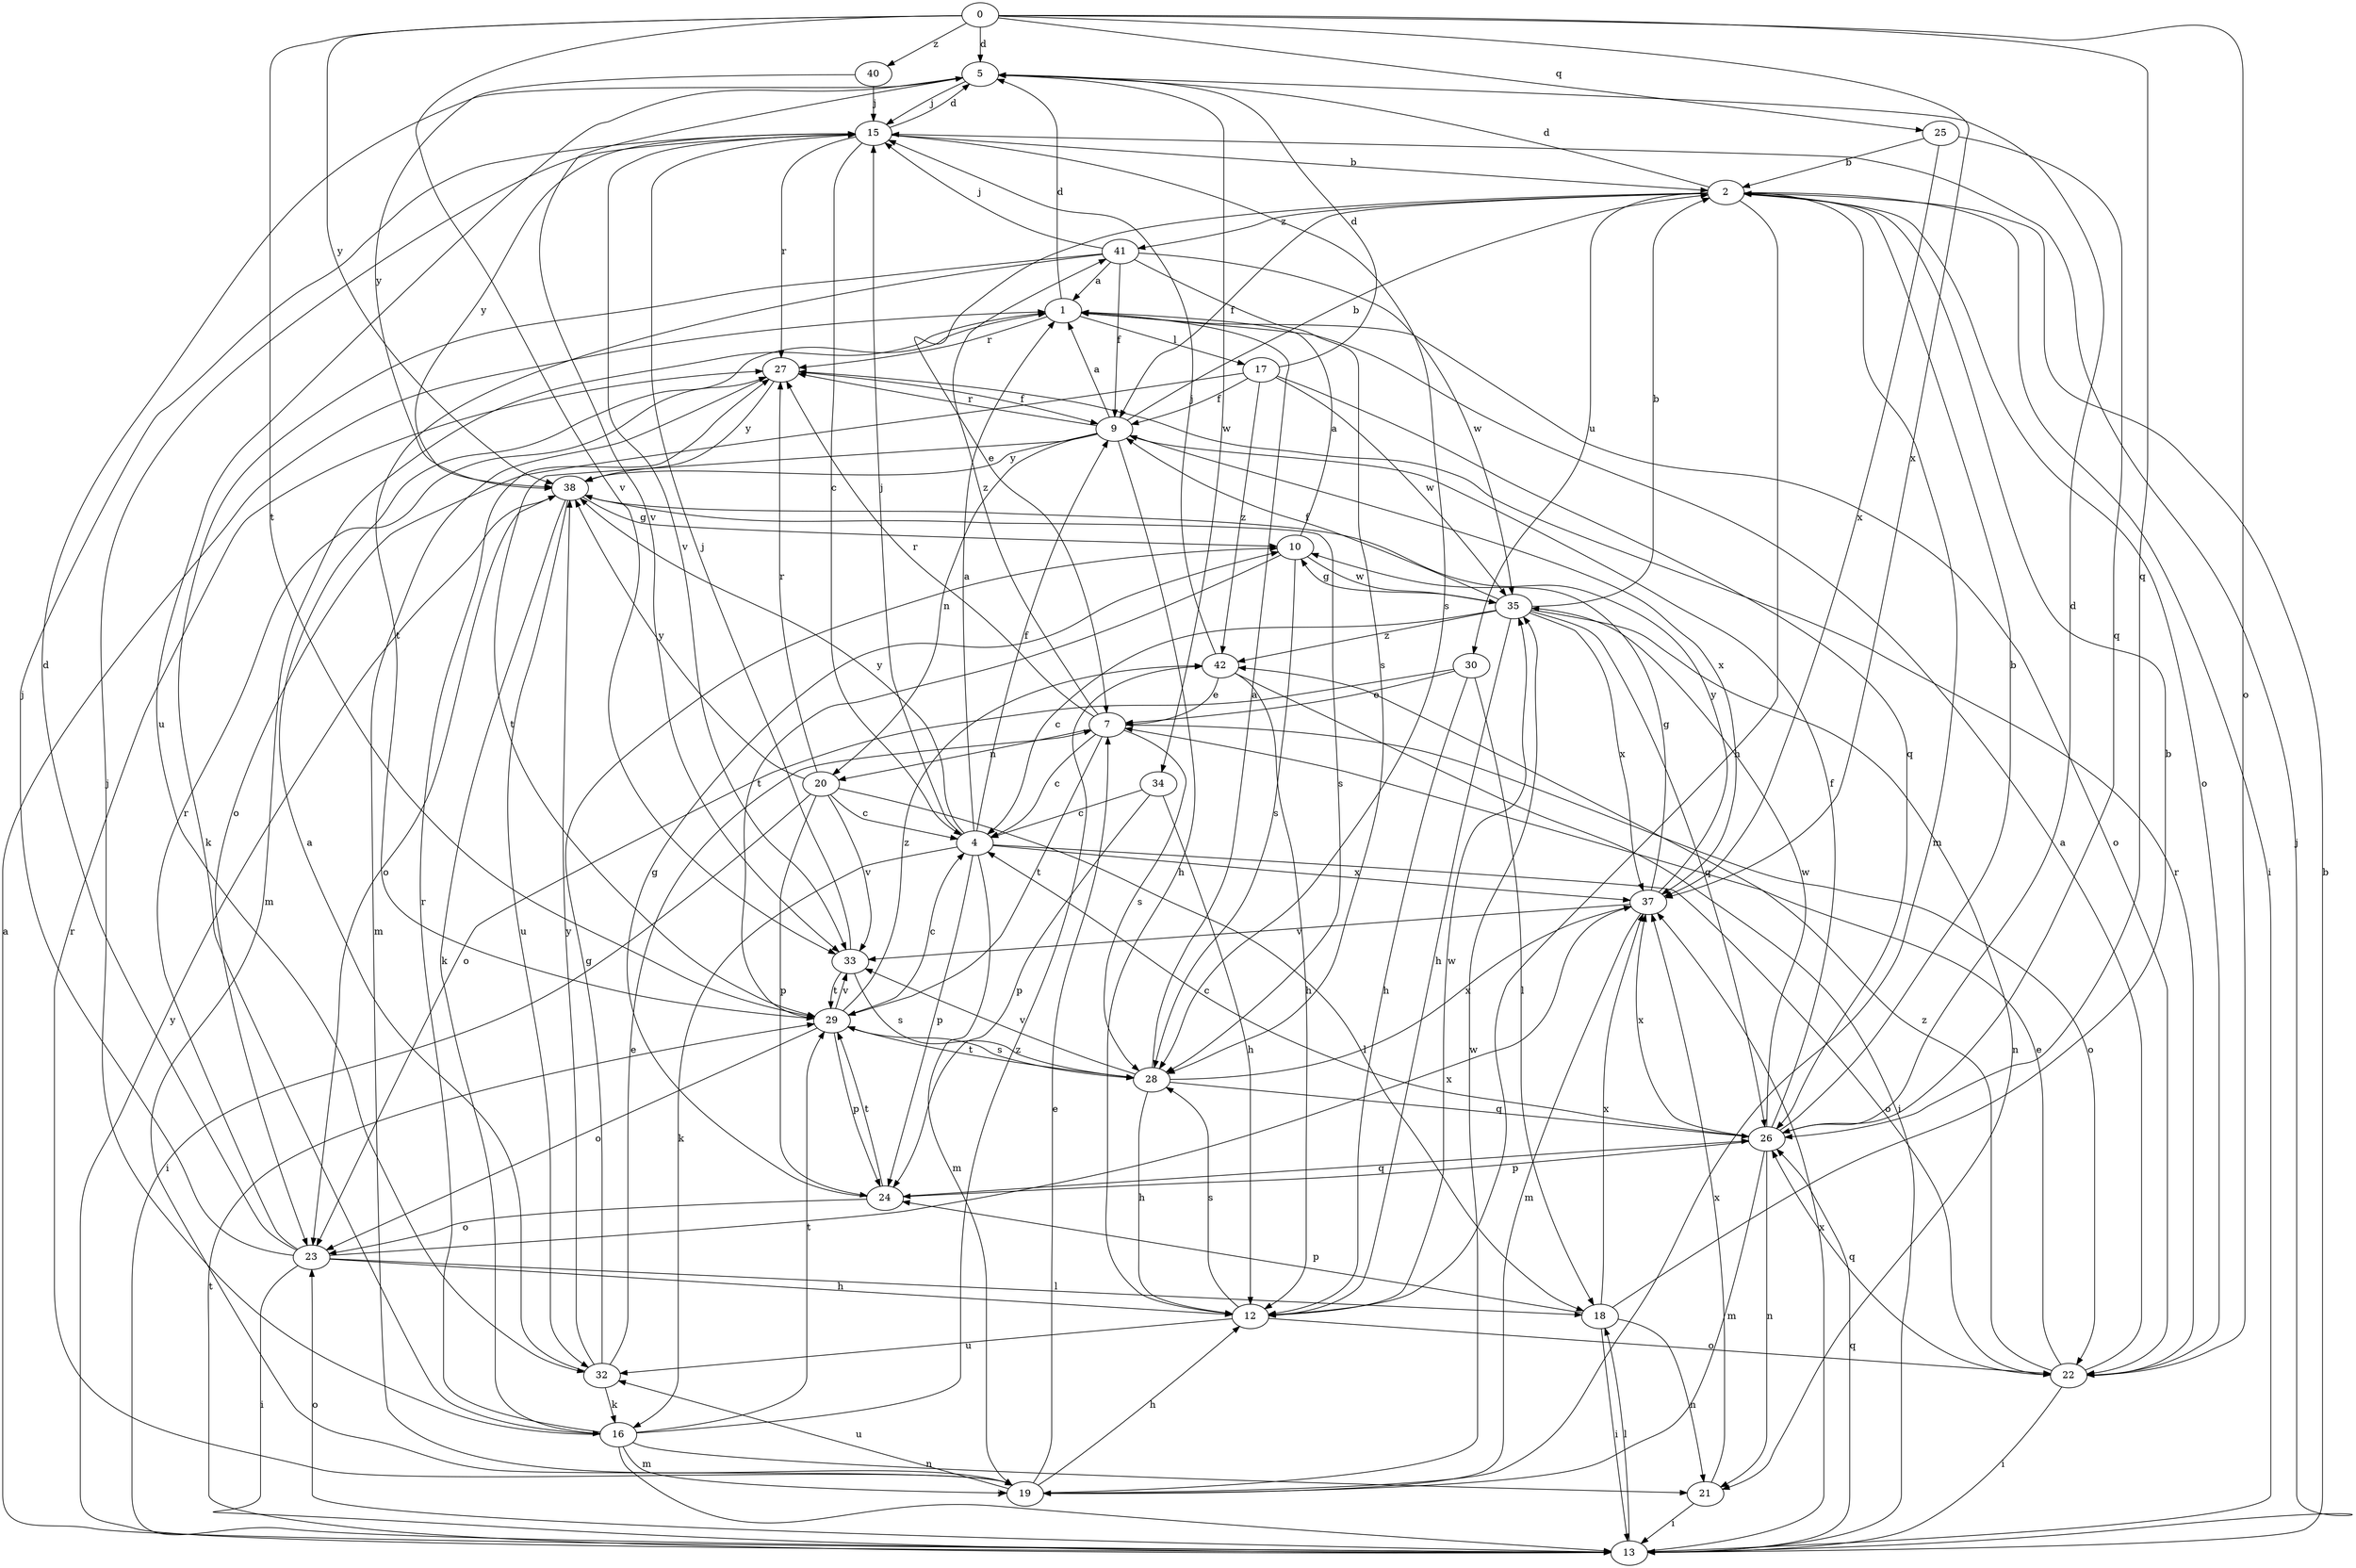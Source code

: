 strict digraph  {
0;
1;
2;
4;
5;
7;
9;
10;
12;
13;
15;
16;
17;
18;
19;
20;
21;
22;
23;
24;
25;
26;
27;
28;
29;
30;
32;
33;
34;
35;
37;
38;
40;
41;
42;
0 -> 5  [label=d];
0 -> 22  [label=o];
0 -> 25  [label=q];
0 -> 26  [label=q];
0 -> 29  [label=t];
0 -> 33  [label=v];
0 -> 37  [label=x];
0 -> 38  [label=y];
0 -> 40  [label=z];
1 -> 5  [label=d];
1 -> 17  [label=l];
1 -> 19  [label=m];
1 -> 22  [label=o];
1 -> 27  [label=r];
2 -> 5  [label=d];
2 -> 7  [label=e];
2 -> 9  [label=f];
2 -> 12  [label=h];
2 -> 13  [label=i];
2 -> 19  [label=m];
2 -> 22  [label=o];
2 -> 30  [label=u];
2 -> 41  [label=z];
4 -> 1  [label=a];
4 -> 9  [label=f];
4 -> 15  [label=j];
4 -> 16  [label=k];
4 -> 19  [label=m];
4 -> 22  [label=o];
4 -> 24  [label=p];
4 -> 37  [label=x];
4 -> 38  [label=y];
5 -> 15  [label=j];
5 -> 32  [label=u];
5 -> 33  [label=v];
5 -> 34  [label=w];
7 -> 4  [label=c];
7 -> 20  [label=n];
7 -> 22  [label=o];
7 -> 27  [label=r];
7 -> 28  [label=s];
7 -> 29  [label=t];
7 -> 41  [label=z];
9 -> 1  [label=a];
9 -> 2  [label=b];
9 -> 12  [label=h];
9 -> 20  [label=n];
9 -> 27  [label=r];
9 -> 29  [label=t];
9 -> 37  [label=x];
9 -> 38  [label=y];
10 -> 1  [label=a];
10 -> 28  [label=s];
10 -> 29  [label=t];
10 -> 35  [label=w];
12 -> 22  [label=o];
12 -> 28  [label=s];
12 -> 32  [label=u];
12 -> 35  [label=w];
13 -> 1  [label=a];
13 -> 2  [label=b];
13 -> 15  [label=j];
13 -> 18  [label=l];
13 -> 23  [label=o];
13 -> 26  [label=q];
13 -> 29  [label=t];
13 -> 37  [label=x];
13 -> 38  [label=y];
15 -> 2  [label=b];
15 -> 4  [label=c];
15 -> 5  [label=d];
15 -> 27  [label=r];
15 -> 28  [label=s];
15 -> 33  [label=v];
15 -> 38  [label=y];
16 -> 13  [label=i];
16 -> 15  [label=j];
16 -> 19  [label=m];
16 -> 21  [label=n];
16 -> 27  [label=r];
16 -> 29  [label=t];
16 -> 42  [label=z];
17 -> 5  [label=d];
17 -> 9  [label=f];
17 -> 23  [label=o];
17 -> 26  [label=q];
17 -> 35  [label=w];
17 -> 42  [label=z];
18 -> 2  [label=b];
18 -> 13  [label=i];
18 -> 21  [label=n];
18 -> 24  [label=p];
18 -> 37  [label=x];
19 -> 7  [label=e];
19 -> 12  [label=h];
19 -> 27  [label=r];
19 -> 32  [label=u];
19 -> 35  [label=w];
20 -> 4  [label=c];
20 -> 13  [label=i];
20 -> 18  [label=l];
20 -> 24  [label=p];
20 -> 27  [label=r];
20 -> 33  [label=v];
20 -> 38  [label=y];
21 -> 13  [label=i];
21 -> 37  [label=x];
22 -> 1  [label=a];
22 -> 7  [label=e];
22 -> 13  [label=i];
22 -> 26  [label=q];
22 -> 27  [label=r];
22 -> 42  [label=z];
23 -> 5  [label=d];
23 -> 12  [label=h];
23 -> 13  [label=i];
23 -> 15  [label=j];
23 -> 18  [label=l];
23 -> 27  [label=r];
23 -> 37  [label=x];
24 -> 10  [label=g];
24 -> 23  [label=o];
24 -> 26  [label=q];
24 -> 29  [label=t];
25 -> 2  [label=b];
25 -> 26  [label=q];
25 -> 37  [label=x];
26 -> 2  [label=b];
26 -> 4  [label=c];
26 -> 5  [label=d];
26 -> 9  [label=f];
26 -> 19  [label=m];
26 -> 21  [label=n];
26 -> 24  [label=p];
26 -> 35  [label=w];
26 -> 37  [label=x];
27 -> 9  [label=f];
27 -> 19  [label=m];
27 -> 38  [label=y];
28 -> 1  [label=a];
28 -> 12  [label=h];
28 -> 26  [label=q];
28 -> 29  [label=t];
28 -> 33  [label=v];
28 -> 37  [label=x];
29 -> 4  [label=c];
29 -> 23  [label=o];
29 -> 24  [label=p];
29 -> 28  [label=s];
29 -> 33  [label=v];
29 -> 42  [label=z];
30 -> 7  [label=e];
30 -> 12  [label=h];
30 -> 18  [label=l];
30 -> 23  [label=o];
32 -> 1  [label=a];
32 -> 7  [label=e];
32 -> 10  [label=g];
32 -> 16  [label=k];
32 -> 38  [label=y];
33 -> 15  [label=j];
33 -> 28  [label=s];
33 -> 29  [label=t];
34 -> 4  [label=c];
34 -> 12  [label=h];
34 -> 24  [label=p];
35 -> 2  [label=b];
35 -> 4  [label=c];
35 -> 9  [label=f];
35 -> 10  [label=g];
35 -> 12  [label=h];
35 -> 21  [label=n];
35 -> 26  [label=q];
35 -> 37  [label=x];
35 -> 42  [label=z];
37 -> 10  [label=g];
37 -> 19  [label=m];
37 -> 33  [label=v];
37 -> 38  [label=y];
38 -> 10  [label=g];
38 -> 16  [label=k];
38 -> 23  [label=o];
38 -> 28  [label=s];
38 -> 32  [label=u];
40 -> 15  [label=j];
40 -> 38  [label=y];
41 -> 1  [label=a];
41 -> 9  [label=f];
41 -> 15  [label=j];
41 -> 16  [label=k];
41 -> 28  [label=s];
41 -> 29  [label=t];
41 -> 35  [label=w];
42 -> 7  [label=e];
42 -> 12  [label=h];
42 -> 13  [label=i];
42 -> 15  [label=j];
}
